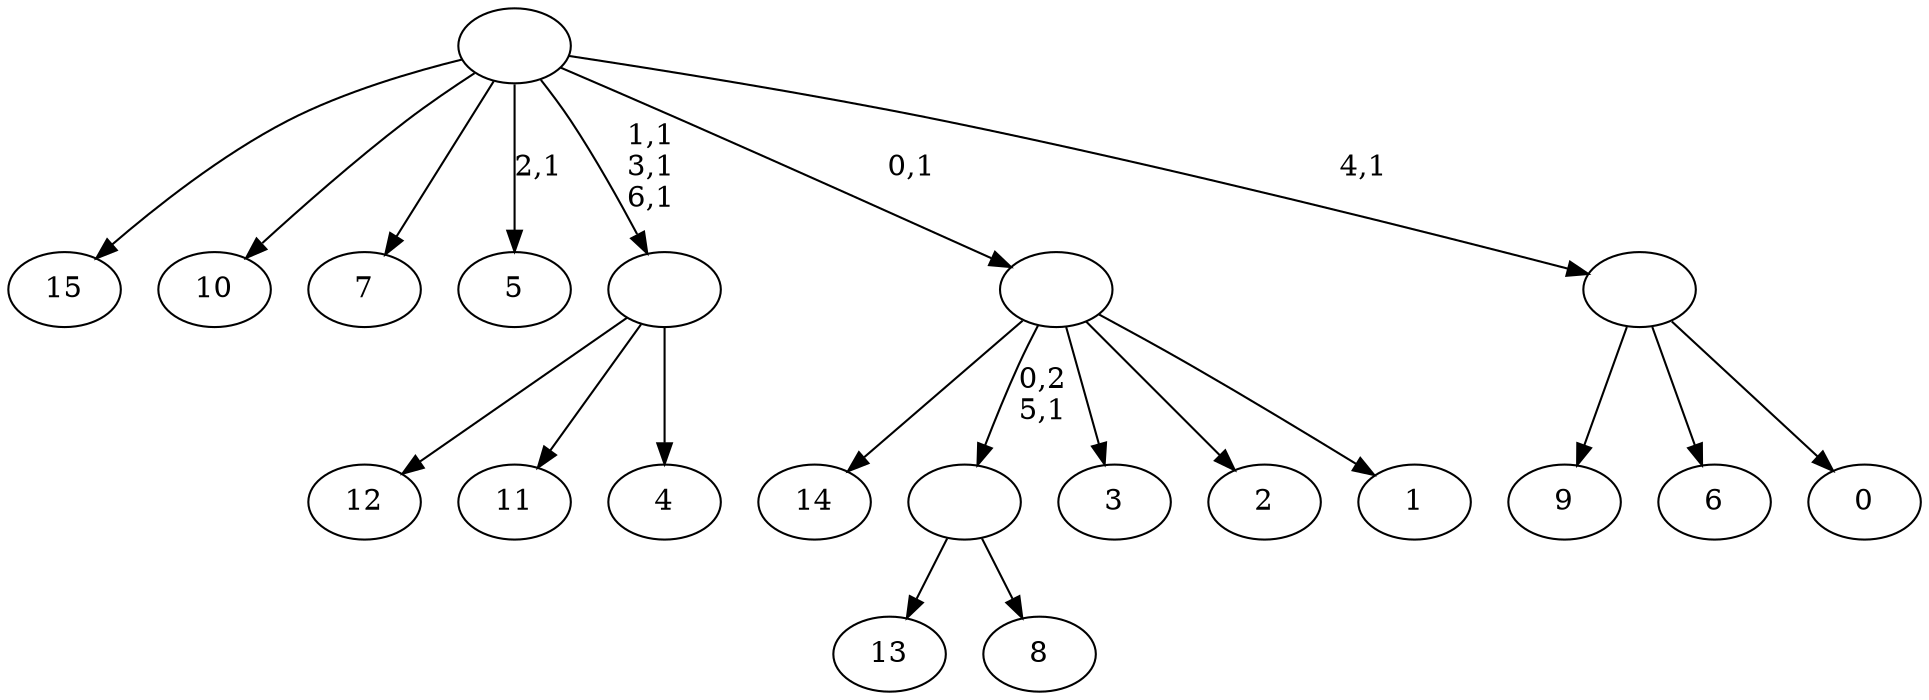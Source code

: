 digraph T {
	23 [label="15"]
	22 [label="14"]
	21 [label="13"]
	20 [label="12"]
	19 [label="11"]
	18 [label="10"]
	17 [label="9"]
	16 [label="8"]
	15 [label=""]
	14 [label="7"]
	13 [label="6"]
	12 [label="5"]
	10 [label="4"]
	9 [label=""]
	6 [label="3"]
	5 [label="2"]
	4 [label="1"]
	3 [label=""]
	2 [label="0"]
	1 [label=""]
	0 [label=""]
	15 -> 21 [label=""]
	15 -> 16 [label=""]
	9 -> 20 [label=""]
	9 -> 19 [label=""]
	9 -> 10 [label=""]
	3 -> 22 [label=""]
	3 -> 15 [label="0,2\n5,1"]
	3 -> 6 [label=""]
	3 -> 5 [label=""]
	3 -> 4 [label=""]
	1 -> 17 [label=""]
	1 -> 13 [label=""]
	1 -> 2 [label=""]
	0 -> 9 [label="1,1\n3,1\n6,1"]
	0 -> 12 [label="2,1"]
	0 -> 23 [label=""]
	0 -> 18 [label=""]
	0 -> 14 [label=""]
	0 -> 3 [label="0,1"]
	0 -> 1 [label="4,1"]
}
